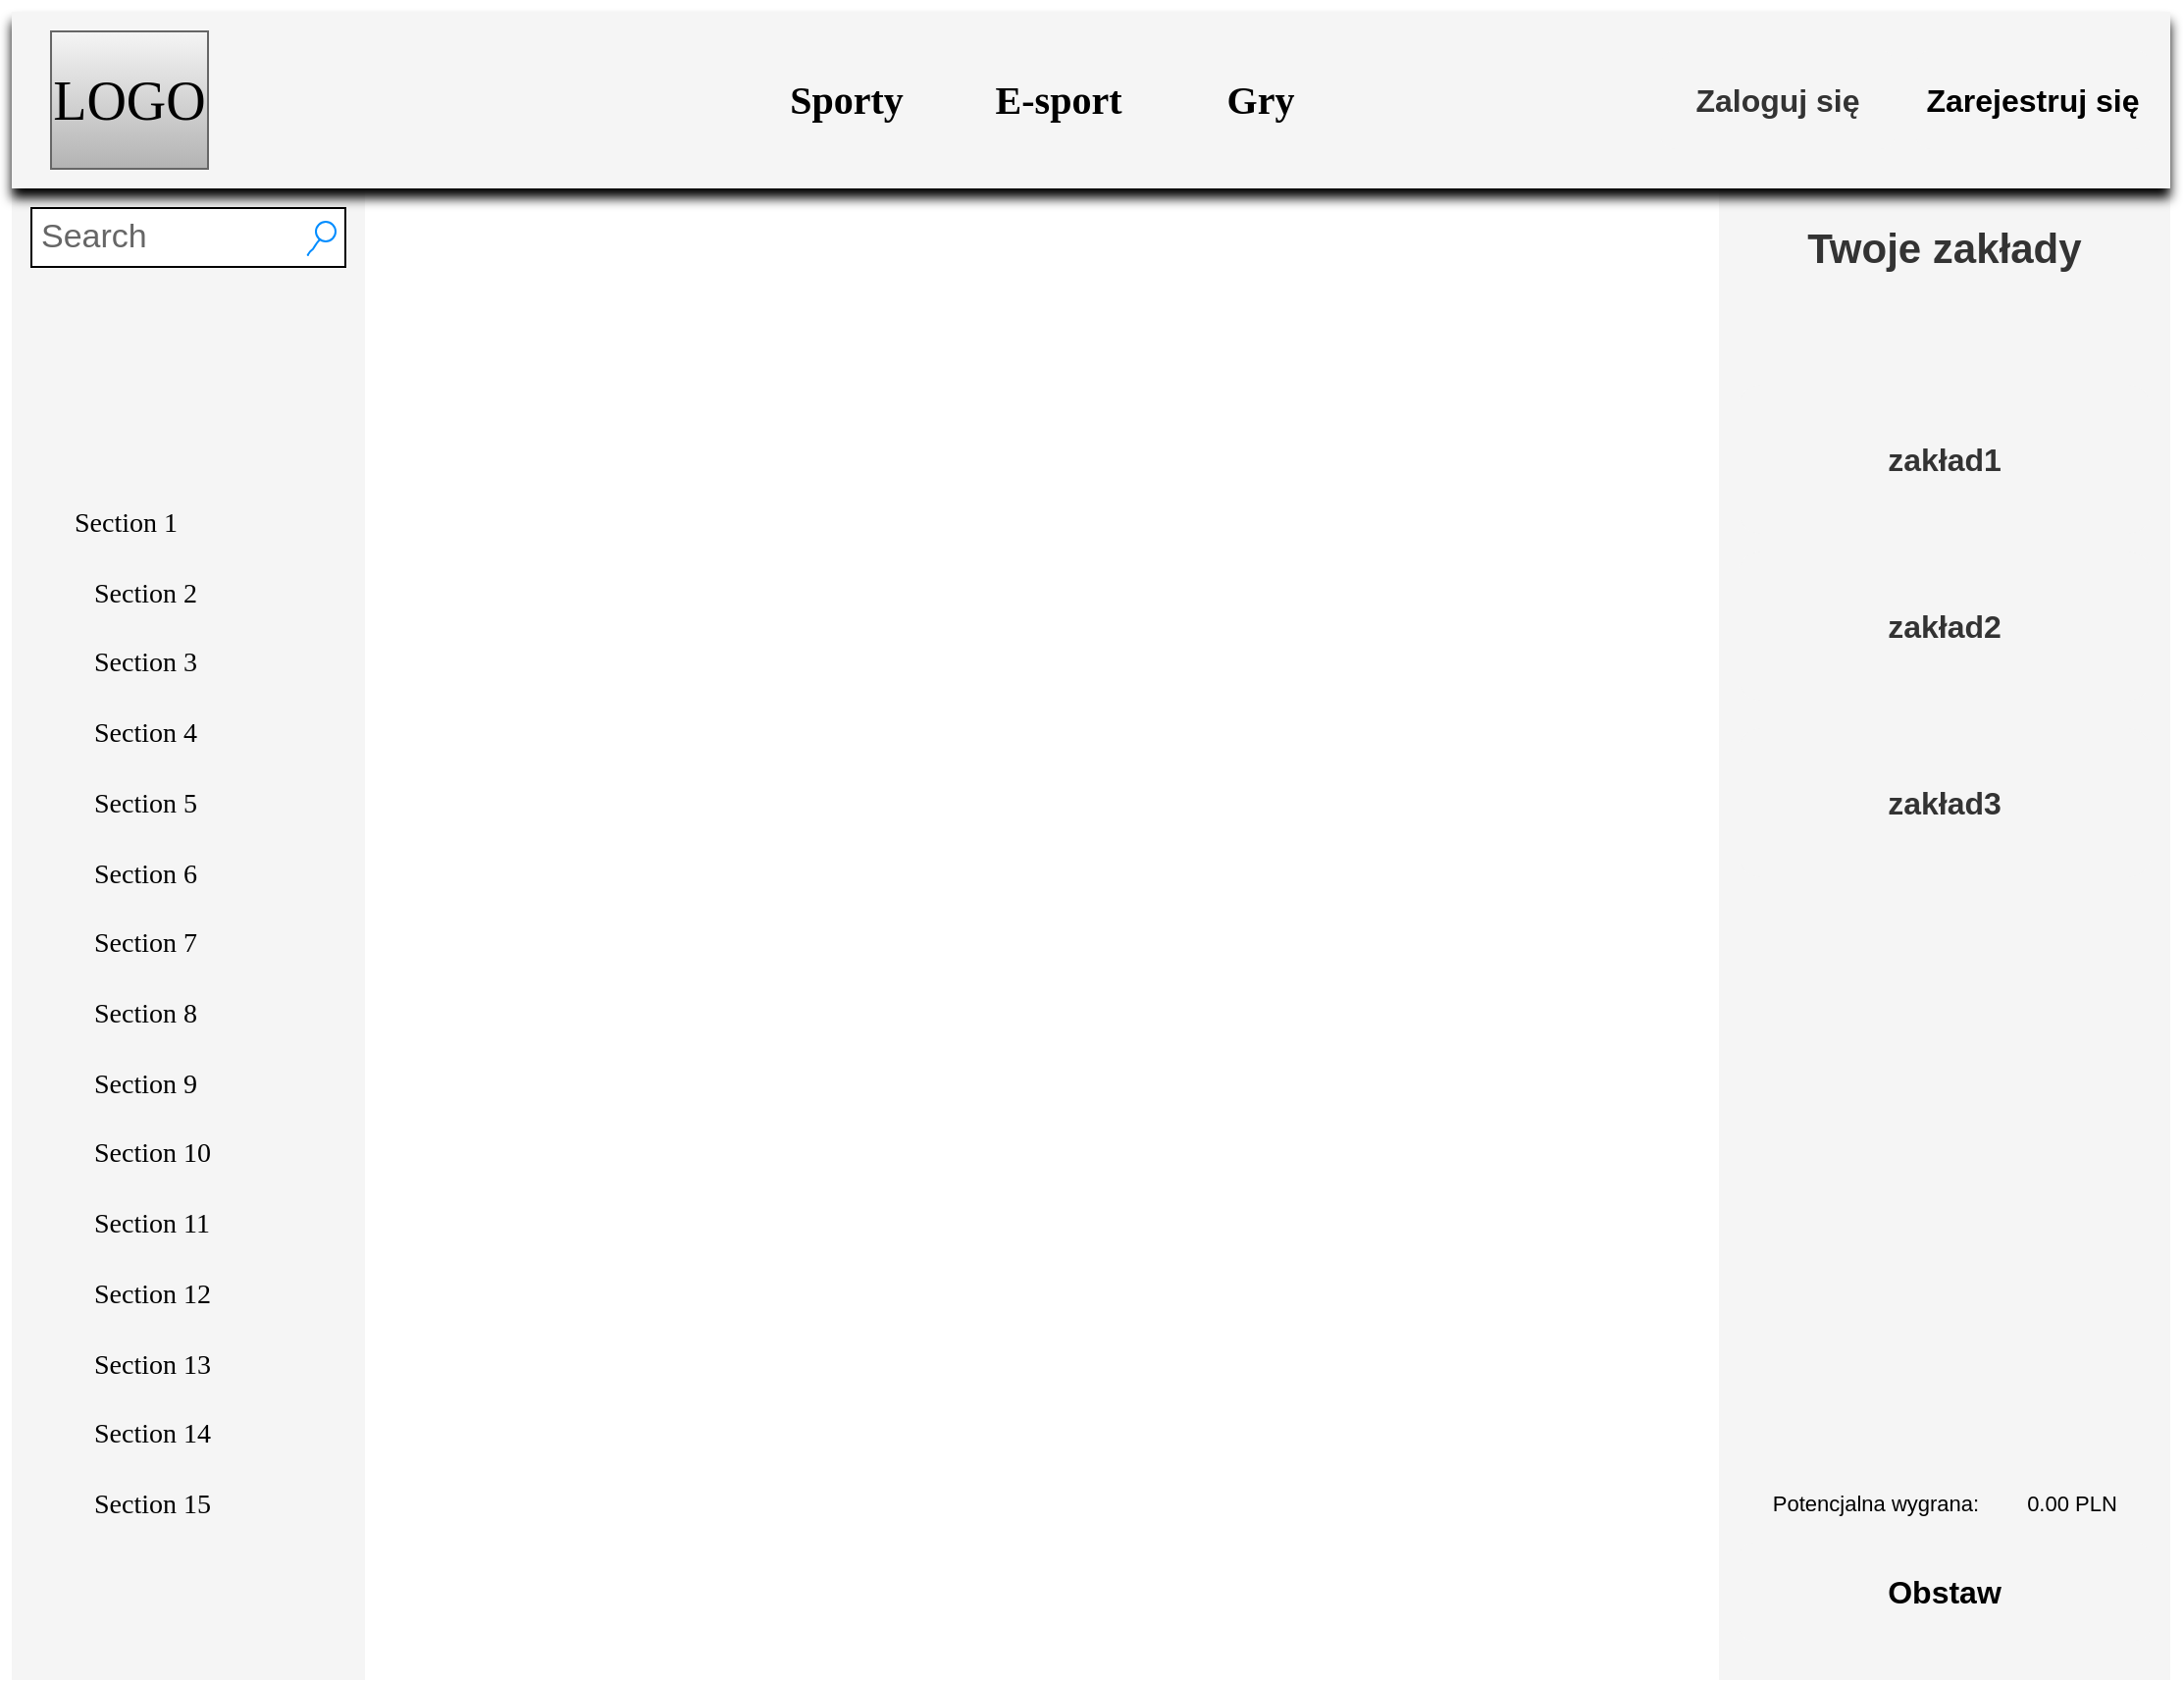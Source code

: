 <mxfile version="26.3.0">
  <diagram name="Page-1" id="03018318-947c-dd8e-b7a3-06fadd420f32">
    <mxGraphModel dx="1871" dy="1256" grid="1" gridSize="10" guides="1" tooltips="1" connect="1" arrows="1" fold="1" page="1" pageScale="1" pageWidth="1100" pageHeight="850" background="none" math="0" shadow="0">
      <root>
        <mxCell id="0" />
        <mxCell id="1" parent="0" />
        <mxCell id="RI8SOfBb8gHB-J_0Ki0e-2" value="" style="rounded=0;whiteSpace=wrap;html=1;strokeColor=none;" vertex="1" parent="1">
          <mxGeometry width="1100" height="850" as="geometry" />
        </mxCell>
        <mxCell id="RI8SOfBb8gHB-J_0Ki0e-10" value="" style="rounded=0;whiteSpace=wrap;html=1;fillColor=#f5f5f5;fontColor=#333333;strokeColor=none;glass=0;shadow=0;" vertex="1" parent="1">
          <mxGeometry x="870" y="80" width="230" height="770" as="geometry" />
        </mxCell>
        <mxCell id="RI8SOfBb8gHB-J_0Ki0e-19" value="&lt;b&gt;Twoje zakłady&lt;/b&gt;" style="rounded=0;whiteSpace=wrap;html=1;fillColor=none;fontColor=#333333;strokeColor=none;fontSize=21;" vertex="1" parent="1">
          <mxGeometry x="870" y="90" width="230" height="60" as="geometry" />
        </mxCell>
        <mxCell id="RI8SOfBb8gHB-J_0Ki0e-4" value="" style="rounded=0;whiteSpace=wrap;html=1;fillColor=#f5f5f5;fontColor=#333333;strokeColor=none;glass=0;shadow=0;" vertex="1" parent="1">
          <mxGeometry y="80" width="180" height="770" as="geometry" />
        </mxCell>
        <mxCell id="RI8SOfBb8gHB-J_0Ki0e-3" value="" style="rounded=0;whiteSpace=wrap;html=1;fillColor=#f5f5f5;fontColor=#333333;strokeColor=none;comic=0;shadow=1;imageAspect=1;shadowOffsetX=0;shadowOffsetY=5;shadowOpacity=25;shadowBlur=3;treeFolding=0;shadowColor=light-dark(#000000,#A4A4A4);" vertex="1" parent="1">
          <mxGeometry width="1100" height="90" as="geometry" />
        </mxCell>
        <mxCell id="677b7b8949515195-2" value="LOGO" style="whiteSpace=wrap;html=1;rounded=0;shadow=0;labelBackgroundColor=none;strokeWidth=1;fontFamily=Verdana;fontSize=28;align=center;comic=0;fillColor=#f5f5f5;strokeColor=light-dark(#666666,#202020);gradientColor=#b3b3b3;" parent="1" vertex="1">
          <mxGeometry x="20" y="10" width="80" height="70" as="geometry" />
        </mxCell>
        <mxCell id="677b7b8949515195-3" value="Search" style="strokeWidth=1;shadow=0;dashed=0;align=center;html=1;shape=mxgraph.mockup.forms.searchBox;strokeColor=light-dark(#000000,#444444);mainText=;strokeColor2=light-dark(#008CFF,#FBFDFB);fontColor=#666666;fontSize=17;align=left;spacingLeft=3;rounded=0;labelBackgroundColor=none;comic=1;" parent="1" vertex="1">
          <mxGeometry x="10" y="100" width="160" height="30" as="geometry" />
        </mxCell>
        <mxCell id="677b7b8949515195-11" value="&lt;p&gt;&lt;font&gt;&lt;b&gt;Sporty&lt;/b&gt;&lt;/font&gt;&lt;/p&gt;" style="text;html=1;points=[];align=center;verticalAlign=top;spacingTop=-4;fontSize=20;fontFamily=Verdana;" parent="1" vertex="1">
          <mxGeometry x="380" y="10" width="90" height="50" as="geometry" />
        </mxCell>
        <mxCell id="677b7b8949515195-27" value="Section 1" style="text;html=1;points=[];align=left;verticalAlign=top;spacingTop=-4;fontSize=14;fontFamily=Verdana" parent="1" vertex="1">
          <mxGeometry x="30" y="250" width="170" height="20" as="geometry" />
        </mxCell>
        <mxCell id="677b7b8949515195-28" value="Section 2" style="text;html=1;points=[];align=left;verticalAlign=top;spacingTop=-4;fontSize=14;fontFamily=Verdana" parent="1" vertex="1">
          <mxGeometry x="40" y="286" width="170" height="20" as="geometry" />
        </mxCell>
        <mxCell id="677b7b8949515195-29" value="Section 3" style="text;html=1;points=[];align=left;verticalAlign=top;spacingTop=-4;fontSize=14;fontFamily=Verdana" parent="1" vertex="1">
          <mxGeometry x="40" y="321" width="170" height="20" as="geometry" />
        </mxCell>
        <mxCell id="677b7b8949515195-30" value="Section 4" style="text;html=1;points=[];align=left;verticalAlign=top;spacingTop=-4;fontSize=14;fontFamily=Verdana" parent="1" vertex="1">
          <mxGeometry x="40" y="357" width="170" height="20" as="geometry" />
        </mxCell>
        <mxCell id="677b7b8949515195-31" value="Section 7" style="text;html=1;points=[];align=left;verticalAlign=top;spacingTop=-4;fontSize=14;fontFamily=Verdana" parent="1" vertex="1">
          <mxGeometry x="40" y="464" width="170" height="20" as="geometry" />
        </mxCell>
        <mxCell id="677b7b8949515195-32" value="Section 8" style="text;html=1;points=[];align=left;verticalAlign=top;spacingTop=-4;fontSize=14;fontFamily=Verdana" parent="1" vertex="1">
          <mxGeometry x="40" y="500" width="170" height="20" as="geometry" />
        </mxCell>
        <mxCell id="677b7b8949515195-33" value="Section 9" style="text;html=1;points=[];align=left;verticalAlign=top;spacingTop=-4;fontSize=14;fontFamily=Verdana" parent="1" vertex="1">
          <mxGeometry x="40" y="536" width="170" height="20" as="geometry" />
        </mxCell>
        <mxCell id="677b7b8949515195-34" value="Section 10" style="text;html=1;points=[];align=left;verticalAlign=top;spacingTop=-4;fontSize=14;fontFamily=Verdana" parent="1" vertex="1">
          <mxGeometry x="40" y="571" width="170" height="20" as="geometry" />
        </mxCell>
        <mxCell id="677b7b8949515195-35" value="Section 11" style="text;html=1;points=[];align=left;verticalAlign=top;spacingTop=-4;fontSize=14;fontFamily=Verdana" parent="1" vertex="1">
          <mxGeometry x="40" y="607" width="170" height="20" as="geometry" />
        </mxCell>
        <mxCell id="677b7b8949515195-36" value="Section 12" style="text;html=1;points=[];align=left;verticalAlign=top;spacingTop=-4;fontSize=14;fontFamily=Verdana" parent="1" vertex="1">
          <mxGeometry x="40" y="643" width="170" height="20" as="geometry" />
        </mxCell>
        <mxCell id="677b7b8949515195-37" value="Section 13" style="text;html=1;points=[];align=left;verticalAlign=top;spacingTop=-4;fontSize=14;fontFamily=Verdana" parent="1" vertex="1">
          <mxGeometry x="40" y="679" width="170" height="20" as="geometry" />
        </mxCell>
        <mxCell id="677b7b8949515195-38" value="Section 14" style="text;html=1;points=[];align=left;verticalAlign=top;spacingTop=-4;fontSize=14;fontFamily=Verdana" parent="1" vertex="1">
          <mxGeometry x="40" y="714" width="170" height="20" as="geometry" />
        </mxCell>
        <mxCell id="677b7b8949515195-39" value="Section 5" style="text;html=1;points=[];align=left;verticalAlign=top;spacingTop=-4;fontSize=14;fontFamily=Verdana" parent="1" vertex="1">
          <mxGeometry x="40" y="393" width="170" height="20" as="geometry" />
        </mxCell>
        <mxCell id="677b7b8949515195-40" value="Section 6" style="text;html=1;points=[];align=left;verticalAlign=top;spacingTop=-4;fontSize=14;fontFamily=Verdana" parent="1" vertex="1">
          <mxGeometry x="40" y="429" width="170" height="20" as="geometry" />
        </mxCell>
        <mxCell id="677b7b8949515195-41" value="Section 15" style="text;html=1;points=[];align=left;verticalAlign=top;spacingTop=-4;fontSize=14;fontFamily=Verdana" parent="1" vertex="1">
          <mxGeometry x="40" y="750" width="170" height="20" as="geometry" />
        </mxCell>
        <mxCell id="RI8SOfBb8gHB-J_0Ki0e-5" value="&lt;p&gt;&lt;font&gt;&lt;b&gt;E-sport&lt;/b&gt;&lt;/font&gt;&lt;/p&gt;" style="text;html=1;points=[];align=center;verticalAlign=top;spacingTop=-4;fontSize=20;fontFamily=Verdana;" vertex="1" parent="1">
          <mxGeometry x="488" y="10" width="90" height="50" as="geometry" />
        </mxCell>
        <mxCell id="RI8SOfBb8gHB-J_0Ki0e-6" value="&lt;p&gt;&lt;font&gt;&lt;b&gt;Gry&lt;/b&gt;&lt;/font&gt;&lt;/p&gt;" style="text;html=1;points=[];align=center;verticalAlign=top;spacingTop=-4;fontSize=20;fontFamily=Verdana;" vertex="1" parent="1">
          <mxGeometry x="587" y="10" width="98" height="50" as="geometry" />
        </mxCell>
        <mxCell id="RI8SOfBb8gHB-J_0Ki0e-8" value="&lt;b&gt;Zaloguj się&lt;/b&gt;" style="rounded=1;whiteSpace=wrap;html=1;fillColor=light-dark(#F5F5F5,#282828);fontColor=#333333;strokeColor=none;fontSize=16;" vertex="1" parent="1">
          <mxGeometry x="840" y="20" width="120" height="50" as="geometry" />
        </mxCell>
        <mxCell id="RI8SOfBb8gHB-J_0Ki0e-9" value="&lt;b&gt;&lt;font style=&quot;color: light-dark(rgb(0, 0, 0), rgb(6, 6, 6));&quot;&gt;Zarejestruj się&lt;/font&gt;&lt;/b&gt;" style="rounded=1;whiteSpace=wrap;html=1;fillColor=light-dark(#F5F5F5,#AAAAAA);fontColor=#333333;strokeColor=none;fontSize=16;" vertex="1" parent="1">
          <mxGeometry x="970" y="20" width="120" height="50" as="geometry" />
        </mxCell>
        <mxCell id="RI8SOfBb8gHB-J_0Ki0e-14" value="&lt;b&gt;&lt;font style=&quot;color: light-dark(rgb(0, 0, 0), rgb(6, 6, 6));&quot;&gt;Obstaw&lt;/font&gt;&lt;/b&gt;" style="rounded=1;whiteSpace=wrap;html=1;fillColor=light-dark(#F5F5F5,#AAAAAA);fontColor=#333333;strokeColor=none;fontSize=16;" vertex="1" parent="1">
          <mxGeometry x="880" y="780" width="210" height="50" as="geometry" />
        </mxCell>
        <mxCell id="RI8SOfBb8gHB-J_0Ki0e-15" value="Potencjalna wygrana:" style="text;html=1;align=center;verticalAlign=middle;whiteSpace=wrap;rounded=0;fontSize=11;" vertex="1" parent="1">
          <mxGeometry x="890" y="750" width="120" height="20" as="geometry" />
        </mxCell>
        <mxCell id="RI8SOfBb8gHB-J_0Ki0e-16" value="0.00 PLN" style="text;html=1;align=center;verticalAlign=middle;whiteSpace=wrap;rounded=0;fontSize=11;" vertex="1" parent="1">
          <mxGeometry x="1020" y="750" width="60" height="20" as="geometry" />
        </mxCell>
        <mxCell id="RI8SOfBb8gHB-J_0Ki0e-20" value="&lt;b&gt;zakład1&lt;/b&gt;" style="rounded=1;whiteSpace=wrap;html=1;fillColor=light-dark(#F5F5F5,#282828);fontColor=#333333;strokeColor=none;fontSize=16;" vertex="1" parent="1">
          <mxGeometry x="880" y="190" width="210" height="76" as="geometry" />
        </mxCell>
        <mxCell id="RI8SOfBb8gHB-J_0Ki0e-21" value="&lt;b&gt;zakład2&lt;/b&gt;" style="rounded=1;whiteSpace=wrap;html=1;fillColor=light-dark(#F5F5F5,#282828);fontColor=#333333;strokeColor=none;fontSize=16;" vertex="1" parent="1">
          <mxGeometry x="880" y="275" width="210" height="76" as="geometry" />
        </mxCell>
        <mxCell id="RI8SOfBb8gHB-J_0Ki0e-22" value="&lt;b&gt;zakład3&lt;/b&gt;" style="rounded=1;whiteSpace=wrap;html=1;fillColor=light-dark(#F5F5F5,#282828);fontColor=#333333;strokeColor=none;fontSize=16;" vertex="1" parent="1">
          <mxGeometry x="880" y="365" width="210" height="76" as="geometry" />
        </mxCell>
      </root>
    </mxGraphModel>
  </diagram>
</mxfile>
